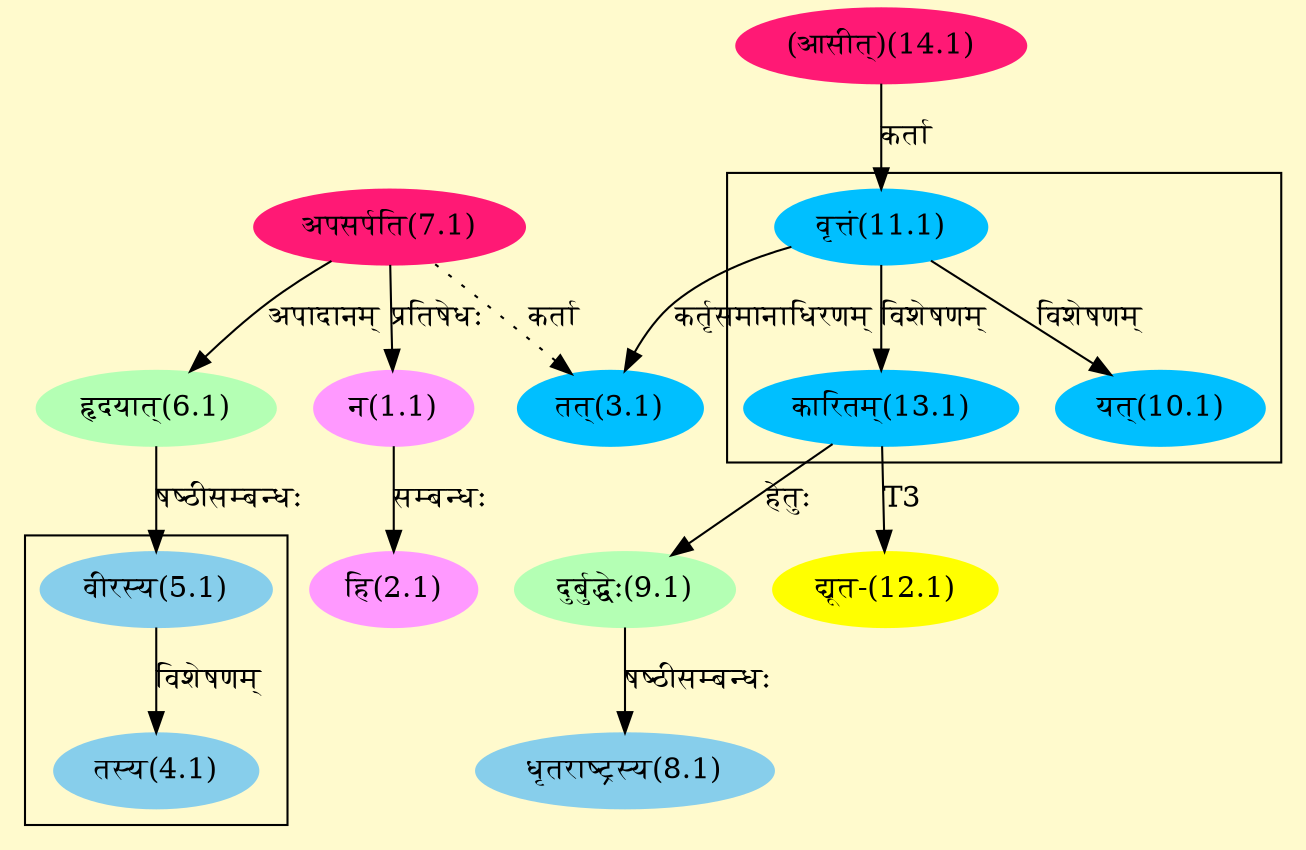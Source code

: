 digraph G{
rankdir=BT;
 compound=true;
 bgcolor="lemonchiffon1";

subgraph cluster_1{
Node4_1 [style=filled, color="#87CEEB" label = "तस्य(4.1)"]
Node5_1 [style=filled, color="#87CEEB" label = "वीरस्य(5.1)"]

}

subgraph cluster_2{
Node10_1 [style=filled, color="#00BFFF" label = "यत्(10.1)"]
Node11_1 [style=filled, color="#00BFFF" label = "वृत्तं(11.1)"]
Node13_1 [style=filled, color="#00BFFF" label = "कारितम्(13.1)"]

}
Node1_1 [style=filled, color="#FF99FF" label = "न(1.1)"]
Node7_1 [style=filled, color="#FF1975" label = "अपसर्पति(7.1)"]
Node2_1 [style=filled, color="#FF99FF" label = "हि(2.1)"]
Node3_1 [style=filled, color="#00BFFF" label = "तत्(3.1)"]
Node11_1 [style=filled, color="#00BFFF" label = "वृत्तं(11.1)"]
Node5_1 [style=filled, color="#87CEEB" label = "वीरस्य(5.1)"]
Node6_1 [style=filled, color="#B4FFB4" label = "हृदयात्(6.1)"]
Node8_1 [style=filled, color="#87CEEB" label = "धृतराष्ट्रस्य(8.1)"]
Node9_1 [style=filled, color="#B4FFB4" label = "दुर्बुद्धेः(9.1)"]
Node13_1 [style=filled, color="#00BFFF" label = "कारितम्(13.1)"]
Node14_1 [style=filled, color="#FF1975" label = "(आसीत्)(14.1)"]
Node12_1 [style=filled, color="#FFFF00" label = "द्यूत-(12.1)"]
/* Start of Relations section */

Node1_1 -> Node7_1 [  label="प्रतिषेधः"  dir="back" ]
Node2_1 -> Node1_1 [  label="सम्बन्धः"  dir="back" ]
Node3_1 -> Node11_1 [  label="कर्तृसमानाधिरणम्"  dir="back" ]
Node3_1 -> Node7_1 [ style=dotted label=" कर्ता"  dir="back" ]
Node4_1 -> Node5_1 [  label="विशेषणम्"  dir="back" ]
Node5_1 -> Node6_1 [  label="षष्ठीसम्बन्धः"  dir="back" ]
Node6_1 -> Node7_1 [  label="अपादानम्"  dir="back" ]
Node8_1 -> Node9_1 [  label="षष्ठीसम्बन्धः"  dir="back" ]
Node9_1 -> Node13_1 [  label="हेतुः"  dir="back" ]
Node10_1 -> Node11_1 [  label="विशेषणम्"  dir="back" ]
Node11_1 -> Node14_1 [  label="कर्ता"  dir="back" ]
Node12_1 -> Node13_1 [  label="T3"  dir="back" ]
Node13_1 -> Node11_1 [  label="विशेषणम्"  dir="back" ]
}
